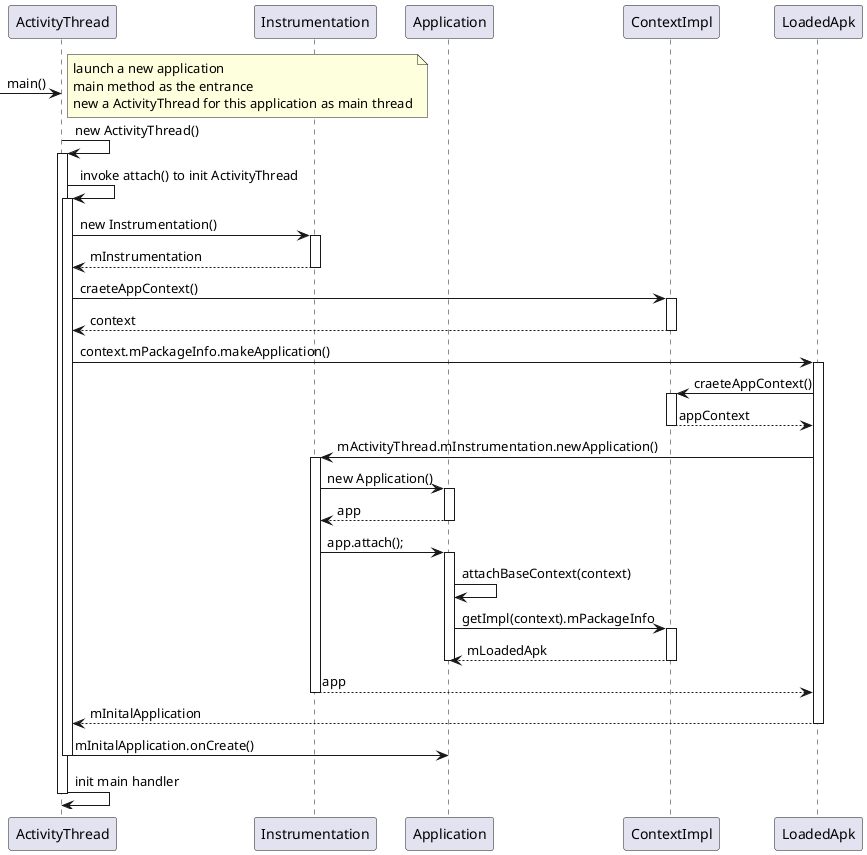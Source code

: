 @startuml

participant ActivityThread as at
participant Instrumentation as ins
participant Application as app
participant ContextImpl as ctxImpl
participant LoadedApk as apk

[-> at : main()
note left
  launch a new application
  main method as the entrance
  new a ActivityThread for this application as main thread
end note
at -> at: new ActivityThread()
activate at

at -> at: invoke attach() to init ActivityThread
activate at

at -> ins : new Instrumentation()
activate ins
ins --> at : mInstrumentation
deactivate ins

at -> ctxImpl : craeteAppContext()
activate ctxImpl
ctxImpl --> at : context
deactivate ctxImpl

at -> apk : context.mPackageInfo.makeApplication()
activate apk

apk -> ctxImpl : craeteAppContext()
activate ctxImpl
ctxImpl --> apk : appContext
deactivate ctxImpl

apk -> ins : mActivityThread.mInstrumentation.newApplication()
activate ins

ins -> app : new Application()
activate app
app --> ins : app
deactivate app

ins -> app : app.attach();
activate app

app -> app : attachBaseContext(context)
app -> ctxImpl : getImpl(context).mPackageInfo
activate ctxImpl
ctxImpl --> app : mLoadedApk
deactivate ctxImpl
deactivate app

ins --> apk : app
deactivate ins

apk --> at : mInitalApplication
deactivate apk

at -> app : mInitalApplication.onCreate()
deactivate at

at -> at : init main handler
deactivate at

@enduml
